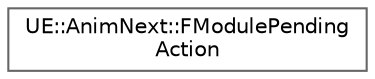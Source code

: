 digraph "Graphical Class Hierarchy"
{
 // INTERACTIVE_SVG=YES
 // LATEX_PDF_SIZE
  bgcolor="transparent";
  edge [fontname=Helvetica,fontsize=10,labelfontname=Helvetica,labelfontsize=10];
  node [fontname=Helvetica,fontsize=10,shape=box,height=0.2,width=0.4];
  rankdir="LR";
  Node0 [id="Node000000",label="UE::AnimNext::FModulePending\lAction",height=0.2,width=0.4,color="grey40", fillcolor="white", style="filled",URL="$d5/d2d/structUE_1_1AnimNext_1_1FModulePendingAction.html",tooltip=" "];
}
